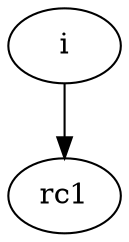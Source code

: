 strict digraph "" {
	i	 [complexity=54,
		importance=14.7218082805,
		rank=0.272626079268];
	rc1	 [complexity=0,
		importance=0.360902354122,
		rank=0.0];
	i -> rc1;
}
